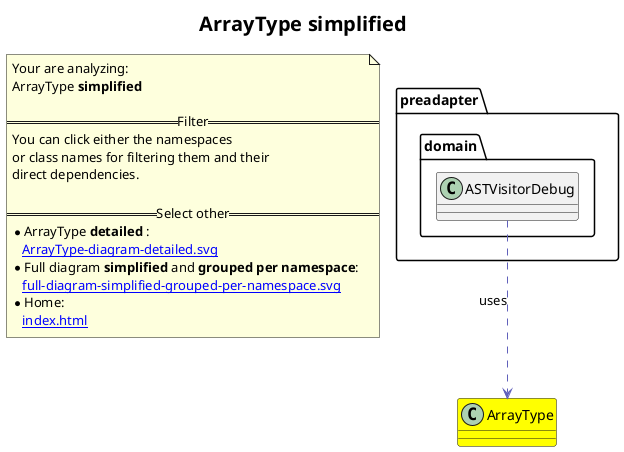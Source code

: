 @startuml
skinparam linetype ortho
title <size:20>ArrayType **simplified** </size>
note "Your are analyzing:\nArrayType **simplified** \n\n==Filter==\nYou can click either the namespaces \nor class names for filtering them and their\ndirect dependencies.\n\n==Select other==\n* ArrayType **detailed** :\n   [[ArrayType-diagram-detailed.svg]]\n* Full diagram **simplified** and **grouped per namespace**:\n   [[full-diagram-simplified-grouped-per-namespace.svg]]\n* Home:\n   [[index.html]]" as FloatingNote
class ArrayType [[ArrayType-diagram-simplified.svg]] #yellow {
}
  class preadapter.domain.ASTVisitorDebug [[preadapter.domain.ASTVisitorDebug-diagram-simplified.svg]]  {
  }
 ' *************************************** 
 ' *************************************** 
 ' *************************************** 
' Class relations extracted from namespace:
' 
' Class relations extracted from namespace:
' preadapter.domain
preadapter.domain.ASTVisitorDebug .[#6060BB].> ArrayType  : uses 
@enduml